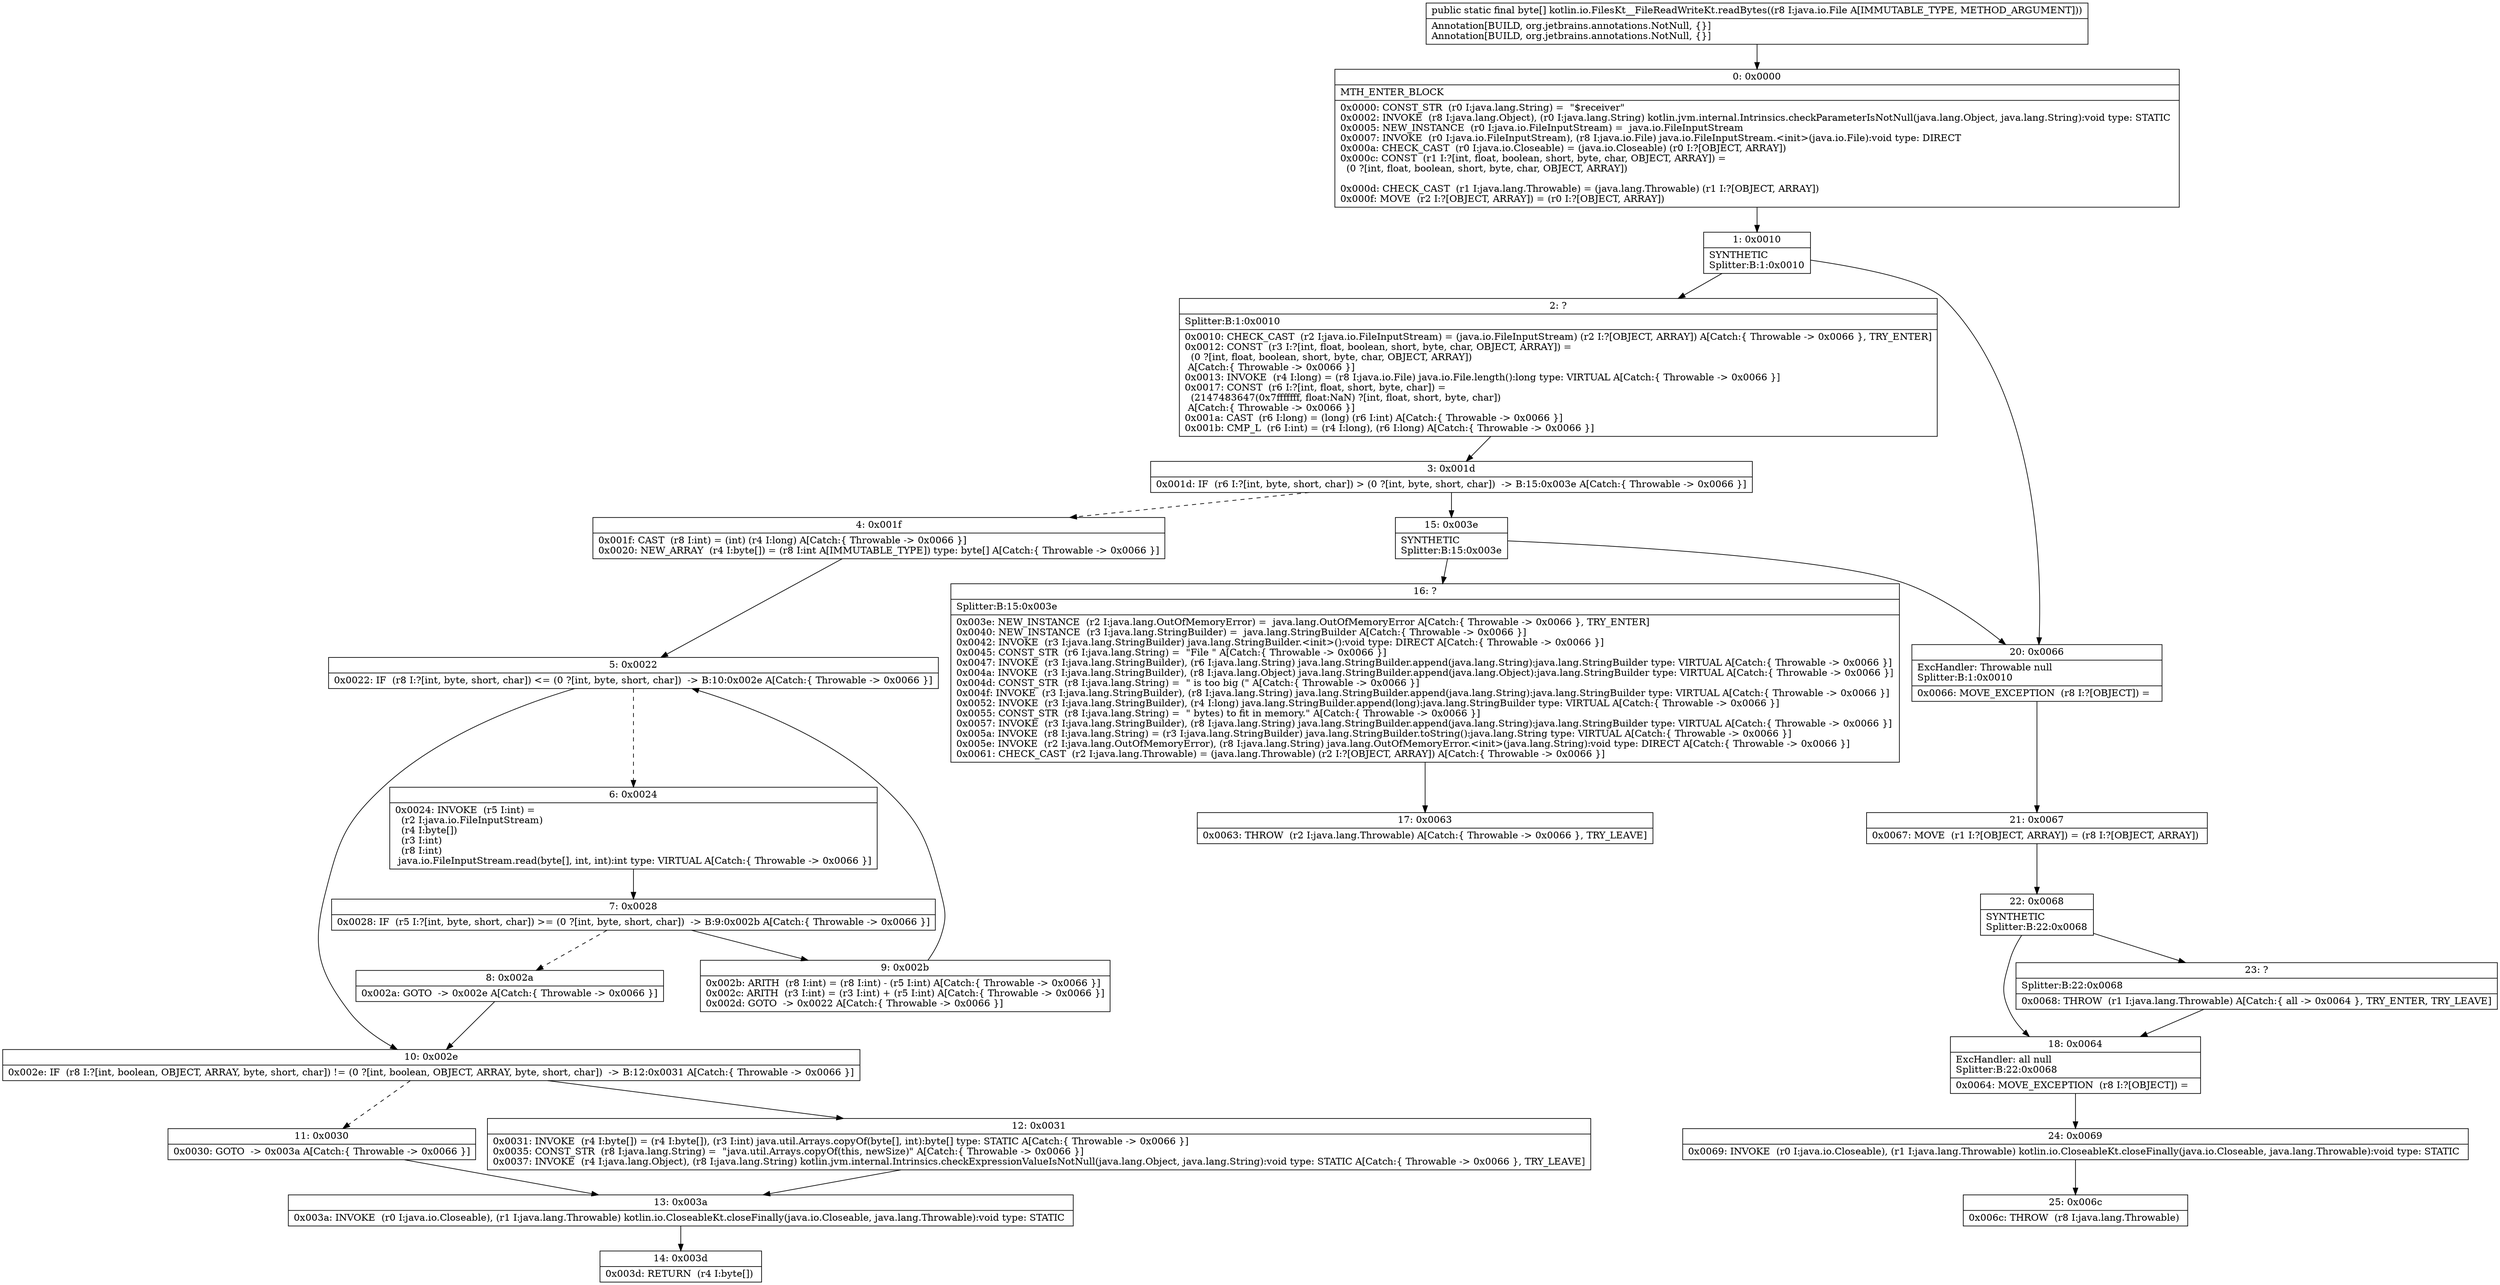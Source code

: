 digraph "CFG forkotlin.io.FilesKt__FileReadWriteKt.readBytes(Ljava\/io\/File;)[B" {
Node_0 [shape=record,label="{0\:\ 0x0000|MTH_ENTER_BLOCK\l|0x0000: CONST_STR  (r0 I:java.lang.String) =  \"$receiver\" \l0x0002: INVOKE  (r8 I:java.lang.Object), (r0 I:java.lang.String) kotlin.jvm.internal.Intrinsics.checkParameterIsNotNull(java.lang.Object, java.lang.String):void type: STATIC \l0x0005: NEW_INSTANCE  (r0 I:java.io.FileInputStream) =  java.io.FileInputStream \l0x0007: INVOKE  (r0 I:java.io.FileInputStream), (r8 I:java.io.File) java.io.FileInputStream.\<init\>(java.io.File):void type: DIRECT \l0x000a: CHECK_CAST  (r0 I:java.io.Closeable) = (java.io.Closeable) (r0 I:?[OBJECT, ARRAY]) \l0x000c: CONST  (r1 I:?[int, float, boolean, short, byte, char, OBJECT, ARRAY]) = \l  (0 ?[int, float, boolean, short, byte, char, OBJECT, ARRAY])\l \l0x000d: CHECK_CAST  (r1 I:java.lang.Throwable) = (java.lang.Throwable) (r1 I:?[OBJECT, ARRAY]) \l0x000f: MOVE  (r2 I:?[OBJECT, ARRAY]) = (r0 I:?[OBJECT, ARRAY]) \l}"];
Node_1 [shape=record,label="{1\:\ 0x0010|SYNTHETIC\lSplitter:B:1:0x0010\l}"];
Node_2 [shape=record,label="{2\:\ ?|Splitter:B:1:0x0010\l|0x0010: CHECK_CAST  (r2 I:java.io.FileInputStream) = (java.io.FileInputStream) (r2 I:?[OBJECT, ARRAY]) A[Catch:\{ Throwable \-\> 0x0066 \}, TRY_ENTER]\l0x0012: CONST  (r3 I:?[int, float, boolean, short, byte, char, OBJECT, ARRAY]) = \l  (0 ?[int, float, boolean, short, byte, char, OBJECT, ARRAY])\l A[Catch:\{ Throwable \-\> 0x0066 \}]\l0x0013: INVOKE  (r4 I:long) = (r8 I:java.io.File) java.io.File.length():long type: VIRTUAL A[Catch:\{ Throwable \-\> 0x0066 \}]\l0x0017: CONST  (r6 I:?[int, float, short, byte, char]) = \l  (2147483647(0x7fffffff, float:NaN) ?[int, float, short, byte, char])\l A[Catch:\{ Throwable \-\> 0x0066 \}]\l0x001a: CAST  (r6 I:long) = (long) (r6 I:int) A[Catch:\{ Throwable \-\> 0x0066 \}]\l0x001b: CMP_L  (r6 I:int) = (r4 I:long), (r6 I:long) A[Catch:\{ Throwable \-\> 0x0066 \}]\l}"];
Node_3 [shape=record,label="{3\:\ 0x001d|0x001d: IF  (r6 I:?[int, byte, short, char]) \> (0 ?[int, byte, short, char])  \-\> B:15:0x003e A[Catch:\{ Throwable \-\> 0x0066 \}]\l}"];
Node_4 [shape=record,label="{4\:\ 0x001f|0x001f: CAST  (r8 I:int) = (int) (r4 I:long) A[Catch:\{ Throwable \-\> 0x0066 \}]\l0x0020: NEW_ARRAY  (r4 I:byte[]) = (r8 I:int A[IMMUTABLE_TYPE]) type: byte[] A[Catch:\{ Throwable \-\> 0x0066 \}]\l}"];
Node_5 [shape=record,label="{5\:\ 0x0022|0x0022: IF  (r8 I:?[int, byte, short, char]) \<= (0 ?[int, byte, short, char])  \-\> B:10:0x002e A[Catch:\{ Throwable \-\> 0x0066 \}]\l}"];
Node_6 [shape=record,label="{6\:\ 0x0024|0x0024: INVOKE  (r5 I:int) = \l  (r2 I:java.io.FileInputStream)\l  (r4 I:byte[])\l  (r3 I:int)\l  (r8 I:int)\l java.io.FileInputStream.read(byte[], int, int):int type: VIRTUAL A[Catch:\{ Throwable \-\> 0x0066 \}]\l}"];
Node_7 [shape=record,label="{7\:\ 0x0028|0x0028: IF  (r5 I:?[int, byte, short, char]) \>= (0 ?[int, byte, short, char])  \-\> B:9:0x002b A[Catch:\{ Throwable \-\> 0x0066 \}]\l}"];
Node_8 [shape=record,label="{8\:\ 0x002a|0x002a: GOTO  \-\> 0x002e A[Catch:\{ Throwable \-\> 0x0066 \}]\l}"];
Node_9 [shape=record,label="{9\:\ 0x002b|0x002b: ARITH  (r8 I:int) = (r8 I:int) \- (r5 I:int) A[Catch:\{ Throwable \-\> 0x0066 \}]\l0x002c: ARITH  (r3 I:int) = (r3 I:int) + (r5 I:int) A[Catch:\{ Throwable \-\> 0x0066 \}]\l0x002d: GOTO  \-\> 0x0022 A[Catch:\{ Throwable \-\> 0x0066 \}]\l}"];
Node_10 [shape=record,label="{10\:\ 0x002e|0x002e: IF  (r8 I:?[int, boolean, OBJECT, ARRAY, byte, short, char]) != (0 ?[int, boolean, OBJECT, ARRAY, byte, short, char])  \-\> B:12:0x0031 A[Catch:\{ Throwable \-\> 0x0066 \}]\l}"];
Node_11 [shape=record,label="{11\:\ 0x0030|0x0030: GOTO  \-\> 0x003a A[Catch:\{ Throwable \-\> 0x0066 \}]\l}"];
Node_12 [shape=record,label="{12\:\ 0x0031|0x0031: INVOKE  (r4 I:byte[]) = (r4 I:byte[]), (r3 I:int) java.util.Arrays.copyOf(byte[], int):byte[] type: STATIC A[Catch:\{ Throwable \-\> 0x0066 \}]\l0x0035: CONST_STR  (r8 I:java.lang.String) =  \"java.util.Arrays.copyOf(this, newSize)\" A[Catch:\{ Throwable \-\> 0x0066 \}]\l0x0037: INVOKE  (r4 I:java.lang.Object), (r8 I:java.lang.String) kotlin.jvm.internal.Intrinsics.checkExpressionValueIsNotNull(java.lang.Object, java.lang.String):void type: STATIC A[Catch:\{ Throwable \-\> 0x0066 \}, TRY_LEAVE]\l}"];
Node_13 [shape=record,label="{13\:\ 0x003a|0x003a: INVOKE  (r0 I:java.io.Closeable), (r1 I:java.lang.Throwable) kotlin.io.CloseableKt.closeFinally(java.io.Closeable, java.lang.Throwable):void type: STATIC \l}"];
Node_14 [shape=record,label="{14\:\ 0x003d|0x003d: RETURN  (r4 I:byte[]) \l}"];
Node_15 [shape=record,label="{15\:\ 0x003e|SYNTHETIC\lSplitter:B:15:0x003e\l}"];
Node_16 [shape=record,label="{16\:\ ?|Splitter:B:15:0x003e\l|0x003e: NEW_INSTANCE  (r2 I:java.lang.OutOfMemoryError) =  java.lang.OutOfMemoryError A[Catch:\{ Throwable \-\> 0x0066 \}, TRY_ENTER]\l0x0040: NEW_INSTANCE  (r3 I:java.lang.StringBuilder) =  java.lang.StringBuilder A[Catch:\{ Throwable \-\> 0x0066 \}]\l0x0042: INVOKE  (r3 I:java.lang.StringBuilder) java.lang.StringBuilder.\<init\>():void type: DIRECT A[Catch:\{ Throwable \-\> 0x0066 \}]\l0x0045: CONST_STR  (r6 I:java.lang.String) =  \"File \" A[Catch:\{ Throwable \-\> 0x0066 \}]\l0x0047: INVOKE  (r3 I:java.lang.StringBuilder), (r6 I:java.lang.String) java.lang.StringBuilder.append(java.lang.String):java.lang.StringBuilder type: VIRTUAL A[Catch:\{ Throwable \-\> 0x0066 \}]\l0x004a: INVOKE  (r3 I:java.lang.StringBuilder), (r8 I:java.lang.Object) java.lang.StringBuilder.append(java.lang.Object):java.lang.StringBuilder type: VIRTUAL A[Catch:\{ Throwable \-\> 0x0066 \}]\l0x004d: CONST_STR  (r8 I:java.lang.String) =  \" is too big (\" A[Catch:\{ Throwable \-\> 0x0066 \}]\l0x004f: INVOKE  (r3 I:java.lang.StringBuilder), (r8 I:java.lang.String) java.lang.StringBuilder.append(java.lang.String):java.lang.StringBuilder type: VIRTUAL A[Catch:\{ Throwable \-\> 0x0066 \}]\l0x0052: INVOKE  (r3 I:java.lang.StringBuilder), (r4 I:long) java.lang.StringBuilder.append(long):java.lang.StringBuilder type: VIRTUAL A[Catch:\{ Throwable \-\> 0x0066 \}]\l0x0055: CONST_STR  (r8 I:java.lang.String) =  \" bytes) to fit in memory.\" A[Catch:\{ Throwable \-\> 0x0066 \}]\l0x0057: INVOKE  (r3 I:java.lang.StringBuilder), (r8 I:java.lang.String) java.lang.StringBuilder.append(java.lang.String):java.lang.StringBuilder type: VIRTUAL A[Catch:\{ Throwable \-\> 0x0066 \}]\l0x005a: INVOKE  (r8 I:java.lang.String) = (r3 I:java.lang.StringBuilder) java.lang.StringBuilder.toString():java.lang.String type: VIRTUAL A[Catch:\{ Throwable \-\> 0x0066 \}]\l0x005e: INVOKE  (r2 I:java.lang.OutOfMemoryError), (r8 I:java.lang.String) java.lang.OutOfMemoryError.\<init\>(java.lang.String):void type: DIRECT A[Catch:\{ Throwable \-\> 0x0066 \}]\l0x0061: CHECK_CAST  (r2 I:java.lang.Throwable) = (java.lang.Throwable) (r2 I:?[OBJECT, ARRAY]) A[Catch:\{ Throwable \-\> 0x0066 \}]\l}"];
Node_17 [shape=record,label="{17\:\ 0x0063|0x0063: THROW  (r2 I:java.lang.Throwable) A[Catch:\{ Throwable \-\> 0x0066 \}, TRY_LEAVE]\l}"];
Node_18 [shape=record,label="{18\:\ 0x0064|ExcHandler: all null\lSplitter:B:22:0x0068\l|0x0064: MOVE_EXCEPTION  (r8 I:?[OBJECT]) =  \l}"];
Node_20 [shape=record,label="{20\:\ 0x0066|ExcHandler: Throwable null\lSplitter:B:1:0x0010\l|0x0066: MOVE_EXCEPTION  (r8 I:?[OBJECT]) =  \l}"];
Node_21 [shape=record,label="{21\:\ 0x0067|0x0067: MOVE  (r1 I:?[OBJECT, ARRAY]) = (r8 I:?[OBJECT, ARRAY]) \l}"];
Node_22 [shape=record,label="{22\:\ 0x0068|SYNTHETIC\lSplitter:B:22:0x0068\l}"];
Node_23 [shape=record,label="{23\:\ ?|Splitter:B:22:0x0068\l|0x0068: THROW  (r1 I:java.lang.Throwable) A[Catch:\{ all \-\> 0x0064 \}, TRY_ENTER, TRY_LEAVE]\l}"];
Node_24 [shape=record,label="{24\:\ 0x0069|0x0069: INVOKE  (r0 I:java.io.Closeable), (r1 I:java.lang.Throwable) kotlin.io.CloseableKt.closeFinally(java.io.Closeable, java.lang.Throwable):void type: STATIC \l}"];
Node_25 [shape=record,label="{25\:\ 0x006c|0x006c: THROW  (r8 I:java.lang.Throwable) \l}"];
MethodNode[shape=record,label="{public static final byte[] kotlin.io.FilesKt__FileReadWriteKt.readBytes((r8 I:java.io.File A[IMMUTABLE_TYPE, METHOD_ARGUMENT]))  | Annotation[BUILD, org.jetbrains.annotations.NotNull, \{\}]\lAnnotation[BUILD, org.jetbrains.annotations.NotNull, \{\}]\l}"];
MethodNode -> Node_0;
Node_0 -> Node_1;
Node_1 -> Node_2;
Node_1 -> Node_20;
Node_2 -> Node_3;
Node_3 -> Node_4[style=dashed];
Node_3 -> Node_15;
Node_4 -> Node_5;
Node_5 -> Node_6[style=dashed];
Node_5 -> Node_10;
Node_6 -> Node_7;
Node_7 -> Node_8[style=dashed];
Node_7 -> Node_9;
Node_8 -> Node_10;
Node_9 -> Node_5;
Node_10 -> Node_11[style=dashed];
Node_10 -> Node_12;
Node_11 -> Node_13;
Node_12 -> Node_13;
Node_13 -> Node_14;
Node_15 -> Node_16;
Node_15 -> Node_20;
Node_16 -> Node_17;
Node_18 -> Node_24;
Node_20 -> Node_21;
Node_21 -> Node_22;
Node_22 -> Node_23;
Node_22 -> Node_18;
Node_23 -> Node_18;
Node_24 -> Node_25;
}

